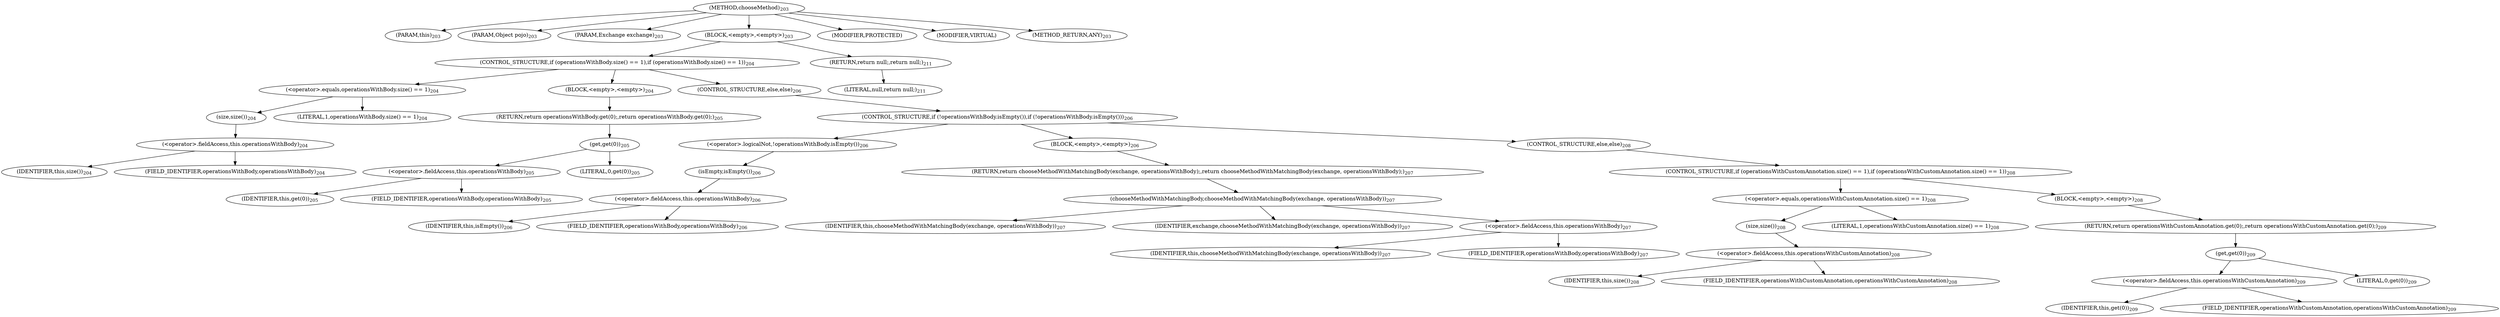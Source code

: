 digraph "chooseMethod" {  
"538" [label = <(METHOD,chooseMethod)<SUB>203</SUB>> ]
"31" [label = <(PARAM,this)<SUB>203</SUB>> ]
"539" [label = <(PARAM,Object pojo)<SUB>203</SUB>> ]
"540" [label = <(PARAM,Exchange exchange)<SUB>203</SUB>> ]
"541" [label = <(BLOCK,&lt;empty&gt;,&lt;empty&gt;)<SUB>203</SUB>> ]
"542" [label = <(CONTROL_STRUCTURE,if (operationsWithBody.size() == 1),if (operationsWithBody.size() == 1))<SUB>204</SUB>> ]
"543" [label = <(&lt;operator&gt;.equals,operationsWithBody.size() == 1)<SUB>204</SUB>> ]
"544" [label = <(size,size())<SUB>204</SUB>> ]
"545" [label = <(&lt;operator&gt;.fieldAccess,this.operationsWithBody)<SUB>204</SUB>> ]
"546" [label = <(IDENTIFIER,this,size())<SUB>204</SUB>> ]
"547" [label = <(FIELD_IDENTIFIER,operationsWithBody,operationsWithBody)<SUB>204</SUB>> ]
"548" [label = <(LITERAL,1,operationsWithBody.size() == 1)<SUB>204</SUB>> ]
"549" [label = <(BLOCK,&lt;empty&gt;,&lt;empty&gt;)<SUB>204</SUB>> ]
"550" [label = <(RETURN,return operationsWithBody.get(0);,return operationsWithBody.get(0);)<SUB>205</SUB>> ]
"551" [label = <(get,get(0))<SUB>205</SUB>> ]
"552" [label = <(&lt;operator&gt;.fieldAccess,this.operationsWithBody)<SUB>205</SUB>> ]
"553" [label = <(IDENTIFIER,this,get(0))<SUB>205</SUB>> ]
"554" [label = <(FIELD_IDENTIFIER,operationsWithBody,operationsWithBody)<SUB>205</SUB>> ]
"555" [label = <(LITERAL,0,get(0))<SUB>205</SUB>> ]
"556" [label = <(CONTROL_STRUCTURE,else,else)<SUB>206</SUB>> ]
"557" [label = <(CONTROL_STRUCTURE,if (!operationsWithBody.isEmpty()),if (!operationsWithBody.isEmpty()))<SUB>206</SUB>> ]
"558" [label = <(&lt;operator&gt;.logicalNot,!operationsWithBody.isEmpty())<SUB>206</SUB>> ]
"559" [label = <(isEmpty,isEmpty())<SUB>206</SUB>> ]
"560" [label = <(&lt;operator&gt;.fieldAccess,this.operationsWithBody)<SUB>206</SUB>> ]
"561" [label = <(IDENTIFIER,this,isEmpty())<SUB>206</SUB>> ]
"562" [label = <(FIELD_IDENTIFIER,operationsWithBody,operationsWithBody)<SUB>206</SUB>> ]
"563" [label = <(BLOCK,&lt;empty&gt;,&lt;empty&gt;)<SUB>206</SUB>> ]
"564" [label = <(RETURN,return chooseMethodWithMatchingBody(exchange, operationsWithBody);,return chooseMethodWithMatchingBody(exchange, operationsWithBody);)<SUB>207</SUB>> ]
"565" [label = <(chooseMethodWithMatchingBody,chooseMethodWithMatchingBody(exchange, operationsWithBody))<SUB>207</SUB>> ]
"30" [label = <(IDENTIFIER,this,chooseMethodWithMatchingBody(exchange, operationsWithBody))<SUB>207</SUB>> ]
"566" [label = <(IDENTIFIER,exchange,chooseMethodWithMatchingBody(exchange, operationsWithBody))<SUB>207</SUB>> ]
"567" [label = <(&lt;operator&gt;.fieldAccess,this.operationsWithBody)<SUB>207</SUB>> ]
"568" [label = <(IDENTIFIER,this,chooseMethodWithMatchingBody(exchange, operationsWithBody))<SUB>207</SUB>> ]
"569" [label = <(FIELD_IDENTIFIER,operationsWithBody,operationsWithBody)<SUB>207</SUB>> ]
"570" [label = <(CONTROL_STRUCTURE,else,else)<SUB>208</SUB>> ]
"571" [label = <(CONTROL_STRUCTURE,if (operationsWithCustomAnnotation.size() == 1),if (operationsWithCustomAnnotation.size() == 1))<SUB>208</SUB>> ]
"572" [label = <(&lt;operator&gt;.equals,operationsWithCustomAnnotation.size() == 1)<SUB>208</SUB>> ]
"573" [label = <(size,size())<SUB>208</SUB>> ]
"574" [label = <(&lt;operator&gt;.fieldAccess,this.operationsWithCustomAnnotation)<SUB>208</SUB>> ]
"575" [label = <(IDENTIFIER,this,size())<SUB>208</SUB>> ]
"576" [label = <(FIELD_IDENTIFIER,operationsWithCustomAnnotation,operationsWithCustomAnnotation)<SUB>208</SUB>> ]
"577" [label = <(LITERAL,1,operationsWithCustomAnnotation.size() == 1)<SUB>208</SUB>> ]
"578" [label = <(BLOCK,&lt;empty&gt;,&lt;empty&gt;)<SUB>208</SUB>> ]
"579" [label = <(RETURN,return operationsWithCustomAnnotation.get(0);,return operationsWithCustomAnnotation.get(0);)<SUB>209</SUB>> ]
"580" [label = <(get,get(0))<SUB>209</SUB>> ]
"581" [label = <(&lt;operator&gt;.fieldAccess,this.operationsWithCustomAnnotation)<SUB>209</SUB>> ]
"582" [label = <(IDENTIFIER,this,get(0))<SUB>209</SUB>> ]
"583" [label = <(FIELD_IDENTIFIER,operationsWithCustomAnnotation,operationsWithCustomAnnotation)<SUB>209</SUB>> ]
"584" [label = <(LITERAL,0,get(0))<SUB>209</SUB>> ]
"585" [label = <(RETURN,return null;,return null;)<SUB>211</SUB>> ]
"586" [label = <(LITERAL,null,return null;)<SUB>211</SUB>> ]
"587" [label = <(MODIFIER,PROTECTED)> ]
"588" [label = <(MODIFIER,VIRTUAL)> ]
"589" [label = <(METHOD_RETURN,ANY)<SUB>203</SUB>> ]
  "538" -> "31" 
  "538" -> "539" 
  "538" -> "540" 
  "538" -> "541" 
  "538" -> "587" 
  "538" -> "588" 
  "538" -> "589" 
  "541" -> "542" 
  "541" -> "585" 
  "542" -> "543" 
  "542" -> "549" 
  "542" -> "556" 
  "543" -> "544" 
  "543" -> "548" 
  "544" -> "545" 
  "545" -> "546" 
  "545" -> "547" 
  "549" -> "550" 
  "550" -> "551" 
  "551" -> "552" 
  "551" -> "555" 
  "552" -> "553" 
  "552" -> "554" 
  "556" -> "557" 
  "557" -> "558" 
  "557" -> "563" 
  "557" -> "570" 
  "558" -> "559" 
  "559" -> "560" 
  "560" -> "561" 
  "560" -> "562" 
  "563" -> "564" 
  "564" -> "565" 
  "565" -> "30" 
  "565" -> "566" 
  "565" -> "567" 
  "567" -> "568" 
  "567" -> "569" 
  "570" -> "571" 
  "571" -> "572" 
  "571" -> "578" 
  "572" -> "573" 
  "572" -> "577" 
  "573" -> "574" 
  "574" -> "575" 
  "574" -> "576" 
  "578" -> "579" 
  "579" -> "580" 
  "580" -> "581" 
  "580" -> "584" 
  "581" -> "582" 
  "581" -> "583" 
  "585" -> "586" 
}
